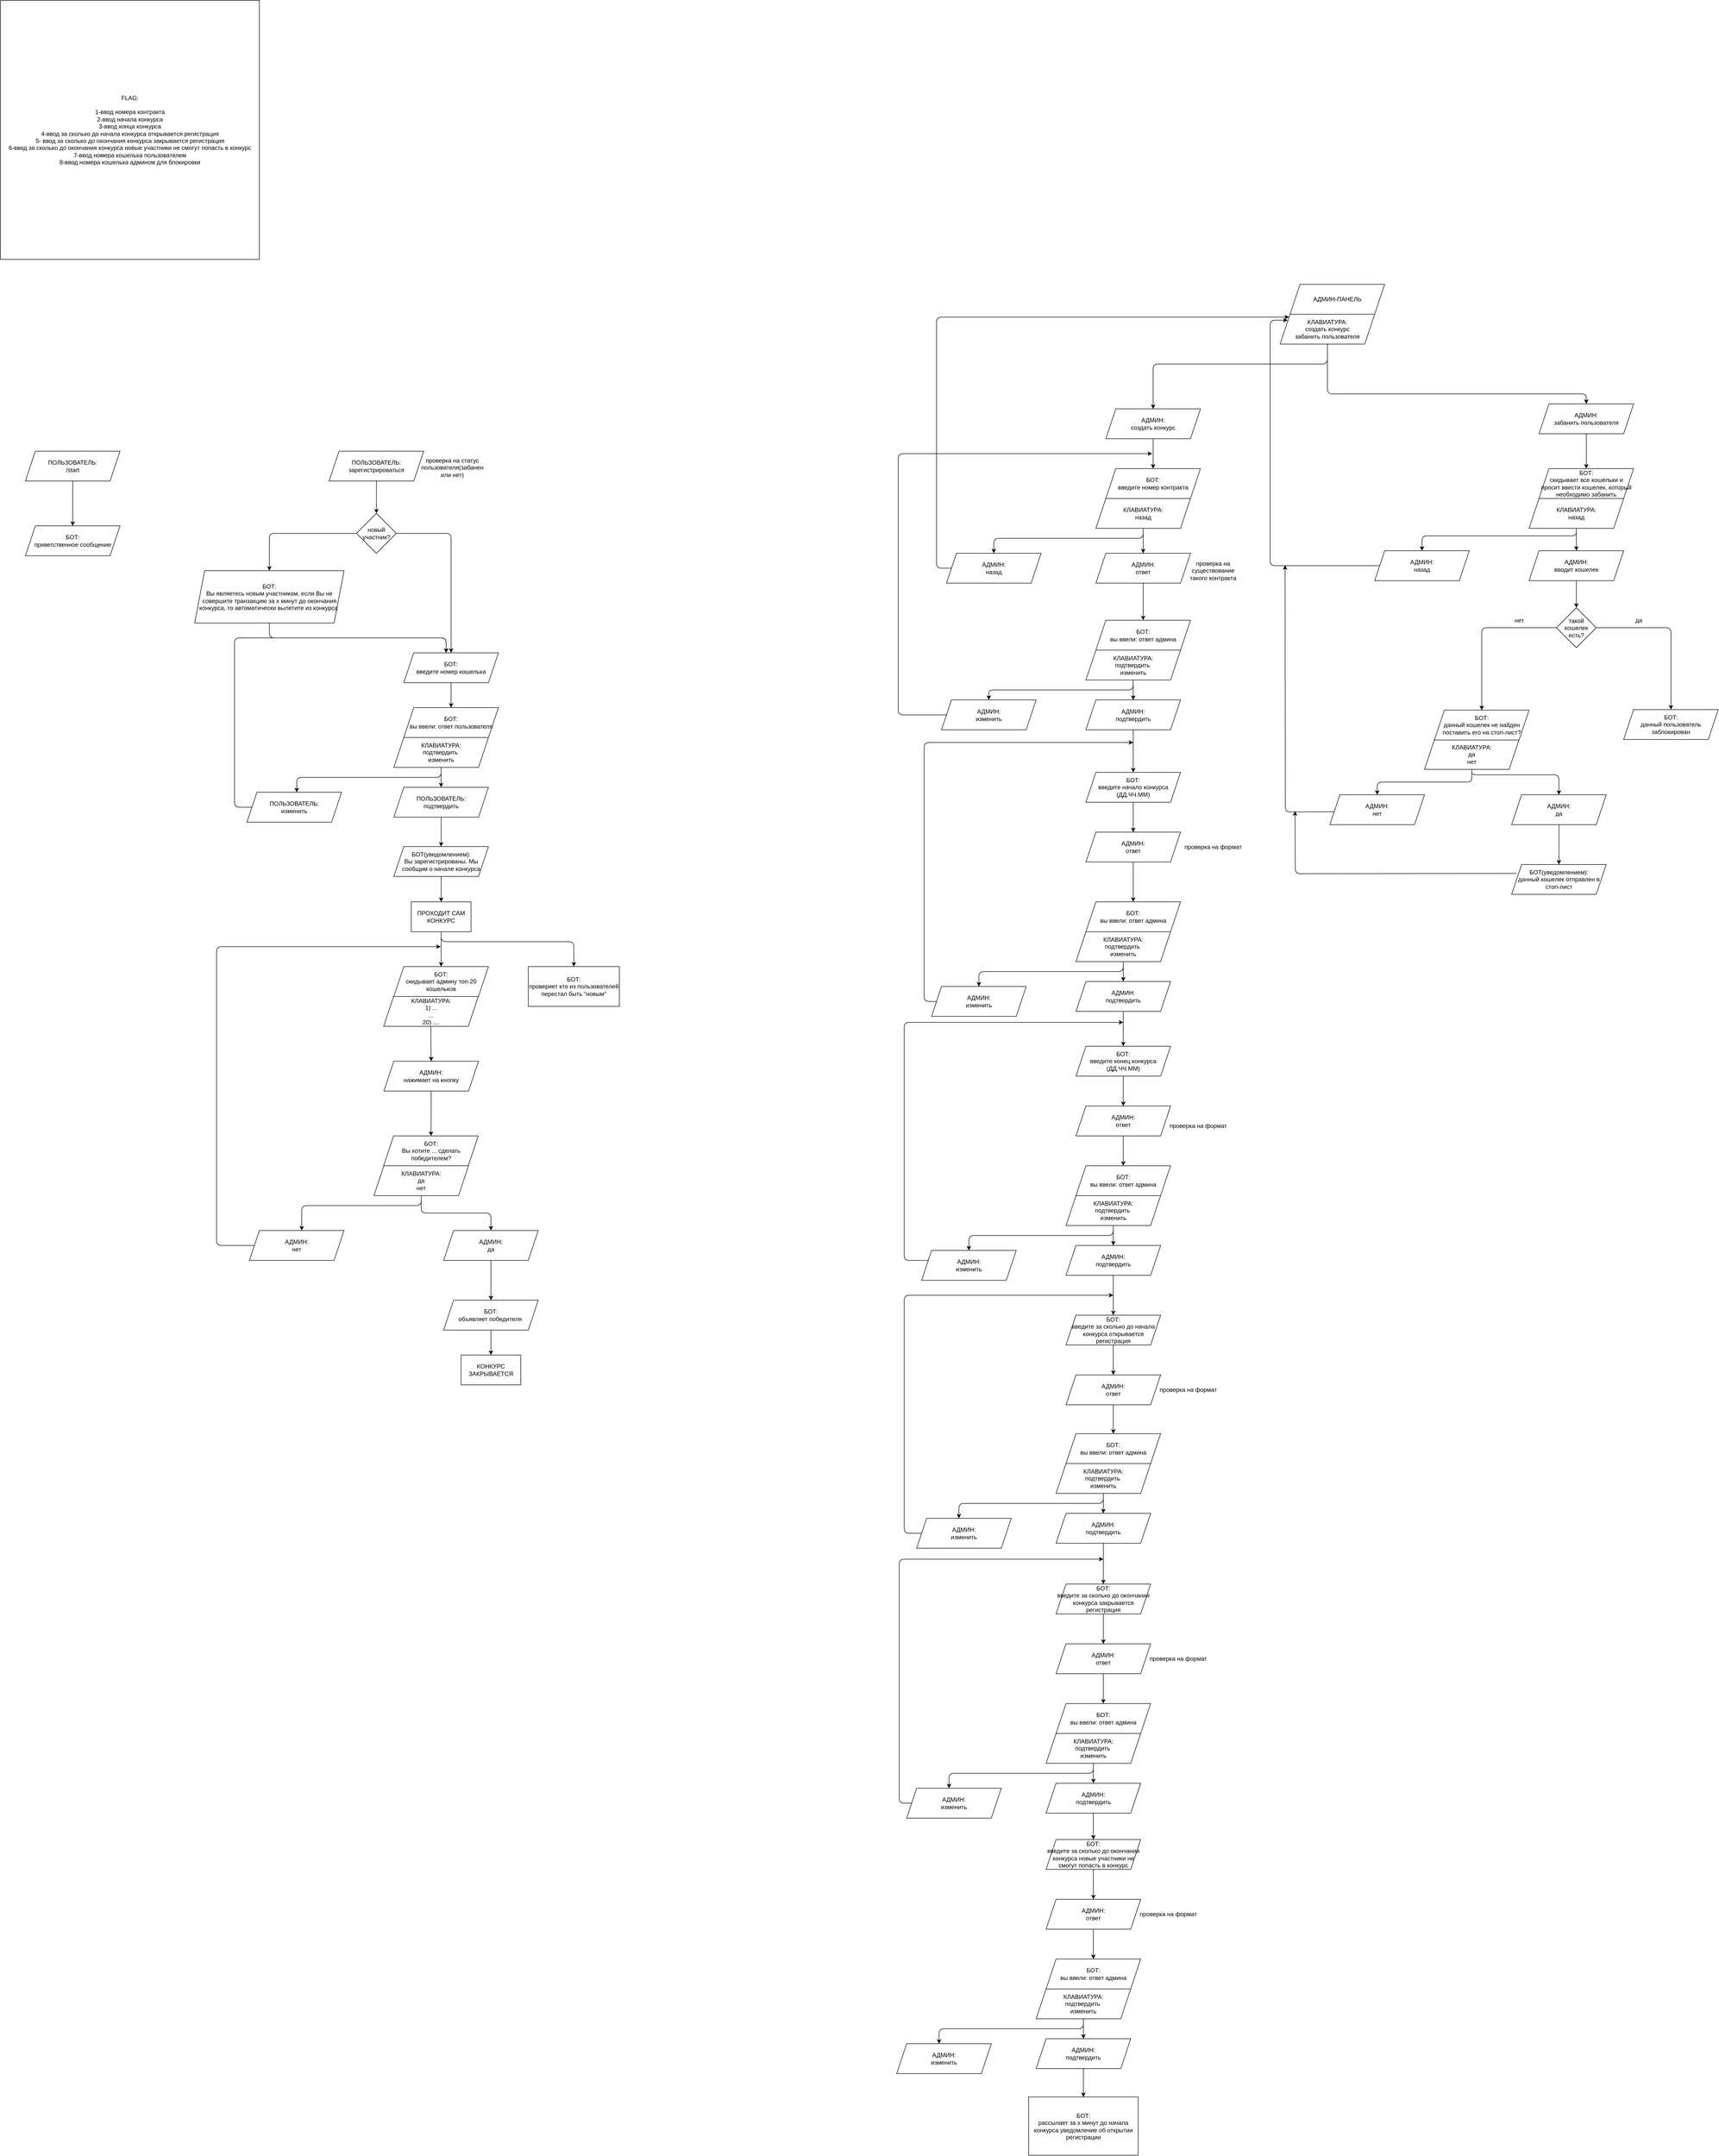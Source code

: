 <mxfile version="13.9.9" type="device"><diagram id="IfDfm67fMridvVT3ONZ2" name="Страница 1"><mxGraphModel dx="4380" dy="3166" grid="1" gridSize="10" guides="1" tooltips="1" connect="1" arrows="1" fold="1" page="1" pageScale="1" pageWidth="827" pageHeight="1169" math="0" shadow="0"><root><mxCell id="0"/><mxCell id="1" parent="0"/><mxCell id="-AXXlaf1l2tKuPOhh-ct-133" value="" style="edgeStyle=orthogonalEdgeStyle;orthogonalLoop=1;jettySize=auto;html=1;" edge="1" parent="1" source="-AXXlaf1l2tKuPOhh-ct-2" target="-AXXlaf1l2tKuPOhh-ct-10"><mxGeometry relative="1" as="geometry"/></mxCell><mxCell id="-AXXlaf1l2tKuPOhh-ct-2" value="ПОЛЬЗОВАТЕЛЬ:&lt;br&gt;/start" style="shape=parallelogram;perimeter=parallelogramPerimeter;whiteSpace=wrap;html=1;fixedSize=1;" vertex="1" parent="1"><mxGeometry x="-710" y="135" width="190" height="60" as="geometry"/></mxCell><mxCell id="-AXXlaf1l2tKuPOhh-ct-55" style="edgeStyle=orthogonalEdgeStyle;orthogonalLoop=1;jettySize=auto;html=1;" edge="1" parent="1"><mxGeometry relative="1" as="geometry"><mxPoint x="1553" y="140" as="targetPoint"/><mxPoint x="1142.976" y="664.571" as="sourcePoint"/><Array as="points"><mxPoint x="1043" y="665"/><mxPoint x="1043" y="140"/><mxPoint x="1543" y="140"/></Array></mxGeometry></mxCell><mxCell id="-AXXlaf1l2tKuPOhh-ct-4" value="АДМИН:&lt;br&gt;изменить" style="shape=parallelogram;perimeter=parallelogramPerimeter;whiteSpace=wrap;html=1;fixedSize=1;" vertex="1" parent="1"><mxGeometry x="1130" y="634.5" width="190" height="60" as="geometry"/></mxCell><mxCell id="-AXXlaf1l2tKuPOhh-ct-64" value="" style="edgeStyle=orthogonalEdgeStyle;orthogonalLoop=1;jettySize=auto;html=1;" edge="1" parent="1" source="-AXXlaf1l2tKuPOhh-ct-8" target="-AXXlaf1l2tKuPOhh-ct-11"><mxGeometry relative="1" as="geometry"/></mxCell><mxCell id="-AXXlaf1l2tKuPOhh-ct-8" value="БОТ:&lt;br&gt;введите начало конкурса&lt;br&gt;(ДД.ЧЧ.ММ)" style="shape=parallelogram;perimeter=parallelogramPerimeter;whiteSpace=wrap;html=1;fixedSize=1;" vertex="1" parent="1"><mxGeometry x="1420" y="780" width="190" height="60" as="geometry"/></mxCell><mxCell id="-AXXlaf1l2tKuPOhh-ct-21" value="" style="edgeStyle=orthogonalEdgeStyle;orthogonalLoop=1;jettySize=auto;html=1;" edge="1" parent="1" source="-AXXlaf1l2tKuPOhh-ct-9" target="-AXXlaf1l2tKuPOhh-ct-14"><mxGeometry relative="1" as="geometry"/></mxCell><mxCell id="-AXXlaf1l2tKuPOhh-ct-9" value="АДМИН:&lt;br&gt;создать конкурс" style="shape=parallelogram;perimeter=parallelogramPerimeter;whiteSpace=wrap;html=1;fixedSize=1;" vertex="1" parent="1"><mxGeometry x="1460" y="50" width="190" height="60" as="geometry"/></mxCell><mxCell id="-AXXlaf1l2tKuPOhh-ct-10" value="БОТ:&lt;br&gt;приветственное сообщение" style="shape=parallelogram;perimeter=parallelogramPerimeter;whiteSpace=wrap;html=1;fixedSize=1;" vertex="1" parent="1"><mxGeometry x="-710" y="285" width="190" height="60" as="geometry"/></mxCell><mxCell id="-AXXlaf1l2tKuPOhh-ct-65" value="" style="edgeStyle=orthogonalEdgeStyle;orthogonalLoop=1;jettySize=auto;html=1;" edge="1" parent="1" source="-AXXlaf1l2tKuPOhh-ct-11" target="-AXXlaf1l2tKuPOhh-ct-62"><mxGeometry relative="1" as="geometry"/></mxCell><mxCell id="-AXXlaf1l2tKuPOhh-ct-11" value="АДМИН:&lt;br&gt;ответ" style="shape=parallelogram;perimeter=parallelogramPerimeter;whiteSpace=wrap;html=1;fixedSize=1;" vertex="1" parent="1"><mxGeometry x="1420" y="900" width="190" height="60" as="geometry"/></mxCell><mxCell id="-AXXlaf1l2tKuPOhh-ct-75" value="" style="edgeStyle=orthogonalEdgeStyle;orthogonalLoop=1;jettySize=auto;html=1;" edge="1" parent="1" source="-AXXlaf1l2tKuPOhh-ct-12" target="-AXXlaf1l2tKuPOhh-ct-73"><mxGeometry relative="1" as="geometry"/></mxCell><mxCell id="-AXXlaf1l2tKuPOhh-ct-12" value="АДМИН:&lt;br&gt;ответ&lt;span style=&quot;color: rgba(0 , 0 , 0 , 0) ; font-family: monospace ; font-size: 0px&quot;&gt;%3CmxGraphModel%3E%3Croot%3E%3CmxCell%20id%3D%220%22%2F%3E%3CmxCell%20id%3D%221%22%20parent%3D%220%22%2F%3E%3CmxCell%20id%3D%222%22%20value%3D%22%22%20style%3D%22shape%3Dparallelogram%3Bperimeter%3DparallelogramPerimeter%3BwhiteSpace%3Dwrap%3Bhtml%3D1%3BfixedSize%3D1%3B%22%20vertex%3D%221%22%20parent%3D%221%22%3E%3CmxGeometry%20x%3D%22840%22%20y%3D%22280%22%20width%3D%22190%22%20height%3D%2260%22%20as%3D%22geometry%22%2F%3E%3C%2FmxCell%3E%3C%2Froot%3E%3C%2FmxGraphModel%3E&lt;/span&gt;&lt;span style=&quot;color: rgba(0 , 0 , 0 , 0) ; font-family: monospace ; font-size: 0px&quot;&gt;%3CmxGraphModel%3E%3Croot%3E%3CmxCell%20id%3D%220%22%2F%3E%3CmxCell%20id%3D%221%22%20parent%3D%220%22%2F%3E%3CmxCell%20id%3D%222%22%20value%3D%22%22%20style%3D%22shape%3Dparallelogram%3Bperimeter%3DparallelogramPerimeter%3BwhiteSpace%3Dwrap%3Bhtml%3D1%3BfixedSize%3D1%3B%22%20vertex%3D%221%22%20parent%3D%221%22%3E%3CmxGeometry%20x%3D%22840%22%20y%3D%22280%22%20width%3D%22190%22%20height%3D%2260%22%20as%3D%22geometry%22%2F%3E%3C%2FmxCell%3E%3C%2Froot%3E%3C%2FmxGraphModel%3E&lt;/span&gt;" style="shape=parallelogram;perimeter=parallelogramPerimeter;whiteSpace=wrap;html=1;fixedSize=1;" vertex="1" parent="1"><mxGeometry x="1400" y="1450" width="190" height="60" as="geometry"/></mxCell><mxCell id="-AXXlaf1l2tKuPOhh-ct-98" value="" style="edgeStyle=orthogonalEdgeStyle;orthogonalLoop=1;jettySize=auto;html=1;" edge="1" parent="1" source="-AXXlaf1l2tKuPOhh-ct-13" target="-AXXlaf1l2tKuPOhh-ct-41"><mxGeometry relative="1" as="geometry"/></mxCell><mxCell id="-AXXlaf1l2tKuPOhh-ct-13" value="АДМИН:&lt;br&gt;ответ" style="shape=parallelogram;perimeter=parallelogramPerimeter;whiteSpace=wrap;html=1;fixedSize=1;" vertex="1" parent="1"><mxGeometry x="1440" y="340" width="190" height="60" as="geometry"/></mxCell><mxCell id="-AXXlaf1l2tKuPOhh-ct-14" value="БОТ:&lt;br&gt;введите номер контракта" style="shape=parallelogram;perimeter=parallelogramPerimeter;whiteSpace=wrap;html=1;fixedSize=1;" vertex="1" parent="1"><mxGeometry x="1460" y="170" width="190" height="60" as="geometry"/></mxCell><mxCell id="-AXXlaf1l2tKuPOhh-ct-68" value="" style="edgeStyle=orthogonalEdgeStyle;orthogonalLoop=1;jettySize=auto;html=1;" edge="1" parent="1" source="-AXXlaf1l2tKuPOhh-ct-15" target="-AXXlaf1l2tKuPOhh-ct-12"><mxGeometry relative="1" as="geometry"/></mxCell><mxCell id="-AXXlaf1l2tKuPOhh-ct-15" value="БОТ:&lt;br&gt;введите конец конкурса&lt;br&gt;(ДД.ЧЧ.ММ)" style="shape=parallelogram;perimeter=parallelogramPerimeter;whiteSpace=wrap;html=1;fixedSize=1;" vertex="1" parent="1"><mxGeometry x="1400" y="1330" width="190" height="60" as="geometry"/></mxCell><mxCell id="-AXXlaf1l2tKuPOhh-ct-89" value="" style="edgeStyle=orthogonalEdgeStyle;orthogonalLoop=1;jettySize=auto;html=1;" edge="1" parent="1" source="-AXXlaf1l2tKuPOhh-ct-17" target="-AXXlaf1l2tKuPOhh-ct-20"><mxGeometry relative="1" as="geometry"/></mxCell><mxCell id="-AXXlaf1l2tKuPOhh-ct-17" value="БОТ:&lt;br&gt;введите за сколько до окончания конкурса закрывается регистрация" style="shape=parallelogram;perimeter=parallelogramPerimeter;whiteSpace=wrap;html=1;fixedSize=1;" vertex="1" parent="1"><mxGeometry x="1360" y="2410" width="190" height="60" as="geometry"/></mxCell><mxCell id="-AXXlaf1l2tKuPOhh-ct-86" value="" style="edgeStyle=orthogonalEdgeStyle;orthogonalLoop=1;jettySize=auto;html=1;" edge="1" parent="1" source="-AXXlaf1l2tKuPOhh-ct-18" target="-AXXlaf1l2tKuPOhh-ct-83"><mxGeometry relative="1" as="geometry"/></mxCell><mxCell id="-AXXlaf1l2tKuPOhh-ct-18" value="АДМИН:&lt;br&gt;ответ" style="shape=parallelogram;perimeter=parallelogramPerimeter;whiteSpace=wrap;html=1;fixedSize=1;" vertex="1" parent="1"><mxGeometry x="1380" y="1990" width="190" height="60" as="geometry"/></mxCell><mxCell id="-AXXlaf1l2tKuPOhh-ct-78" value="" style="edgeStyle=orthogonalEdgeStyle;orthogonalLoop=1;jettySize=auto;html=1;" edge="1" parent="1" source="-AXXlaf1l2tKuPOhh-ct-19" target="-AXXlaf1l2tKuPOhh-ct-18"><mxGeometry relative="1" as="geometry"/></mxCell><mxCell id="-AXXlaf1l2tKuPOhh-ct-19" value="БОТ:&lt;br&gt;введите за сколько до начала конкурса открывается регистрация" style="shape=parallelogram;perimeter=parallelogramPerimeter;whiteSpace=wrap;html=1;fixedSize=1;" vertex="1" parent="1"><mxGeometry x="1380" y="1870" width="190" height="60" as="geometry"/></mxCell><mxCell id="-AXXlaf1l2tKuPOhh-ct-96" value="" style="edgeStyle=orthogonalEdgeStyle;orthogonalLoop=1;jettySize=auto;html=1;" edge="1" parent="1" source="-AXXlaf1l2tKuPOhh-ct-20" target="-AXXlaf1l2tKuPOhh-ct-94"><mxGeometry relative="1" as="geometry"/></mxCell><mxCell id="-AXXlaf1l2tKuPOhh-ct-20" value="АДМИН:&lt;br&gt;ответ" style="shape=parallelogram;perimeter=parallelogramPerimeter;whiteSpace=wrap;html=1;fixedSize=1;" vertex="1" parent="1"><mxGeometry x="1360" y="2530" width="190" height="60" as="geometry"/></mxCell><mxCell id="-AXXlaf1l2tKuPOhh-ct-43" value="" style="edgeStyle=orthogonalEdgeStyle;orthogonalLoop=1;jettySize=auto;html=1;" edge="1" parent="1" source="-AXXlaf1l2tKuPOhh-ct-40" target="-AXXlaf1l2tKuPOhh-ct-42"><mxGeometry relative="1" as="geometry"/></mxCell><mxCell id="-AXXlaf1l2tKuPOhh-ct-44" style="edgeStyle=orthogonalEdgeStyle;orthogonalLoop=1;jettySize=auto;html=1;entryX=0.5;entryY=0;entryDx=0;entryDy=0;" edge="1" parent="1" source="-AXXlaf1l2tKuPOhh-ct-40" target="-AXXlaf1l2tKuPOhh-ct-4"><mxGeometry relative="1" as="geometry"><Array as="points"><mxPoint x="1515" y="614.5"/><mxPoint x="1225" y="614.5"/></Array></mxGeometry></mxCell><mxCell id="-AXXlaf1l2tKuPOhh-ct-40" value="КЛАВИАТУРА:&lt;br&gt;подтвердить&amp;nbsp;&lt;br&gt;изменить" style="shape=parallelogram;perimeter=parallelogramPerimeter;whiteSpace=wrap;html=1;fixedSize=1;" vertex="1" parent="1"><mxGeometry x="1420" y="534.5" width="190" height="60" as="geometry"/></mxCell><mxCell id="-AXXlaf1l2tKuPOhh-ct-41" value="БОТ:&lt;br&gt;вы ввели: ответ админа" style="shape=parallelogram;perimeter=parallelogramPerimeter;whiteSpace=wrap;html=1;fixedSize=1;" vertex="1" parent="1"><mxGeometry x="1440" y="474.5" width="190" height="60" as="geometry"/></mxCell><mxCell id="-AXXlaf1l2tKuPOhh-ct-56" value="" style="edgeStyle=orthogonalEdgeStyle;orthogonalLoop=1;jettySize=auto;html=1;" edge="1" parent="1" source="-AXXlaf1l2tKuPOhh-ct-42" target="-AXXlaf1l2tKuPOhh-ct-8"><mxGeometry relative="1" as="geometry"/></mxCell><mxCell id="-AXXlaf1l2tKuPOhh-ct-42" value="АДМИН:&lt;br&gt;подтвердить" style="shape=parallelogram;perimeter=parallelogramPerimeter;whiteSpace=wrap;html=1;fixedSize=1;" vertex="1" parent="1"><mxGeometry x="1420" y="634.5" width="190" height="60" as="geometry"/></mxCell><mxCell id="-AXXlaf1l2tKuPOhh-ct-201" value="" style="edgeStyle=orthogonalEdgeStyle;curved=0;rounded=1;sketch=0;orthogonalLoop=1;jettySize=auto;html=1;" edge="1" parent="1" source="-AXXlaf1l2tKuPOhh-ct-47" target="-AXXlaf1l2tKuPOhh-ct-198"><mxGeometry relative="1" as="geometry"/></mxCell><mxCell id="-AXXlaf1l2tKuPOhh-ct-47" value="АДМИН:&lt;br&gt;вводит кошелек" style="shape=parallelogram;perimeter=parallelogramPerimeter;whiteSpace=wrap;html=1;fixedSize=1;" vertex="1" parent="1"><mxGeometry x="2310" y="335" width="190" height="60" as="geometry"/></mxCell><mxCell id="-AXXlaf1l2tKuPOhh-ct-164" value="" style="edgeStyle=orthogonalEdgeStyle;curved=0;rounded=1;sketch=0;orthogonalLoop=1;jettySize=auto;html=1;" edge="1" parent="1" source="-AXXlaf1l2tKuPOhh-ct-48" target="-AXXlaf1l2tKuPOhh-ct-160"><mxGeometry relative="1" as="geometry"/></mxCell><mxCell id="-AXXlaf1l2tKuPOhh-ct-48" value="БОТ:&lt;br&gt;введите номер кошелька" style="shape=parallelogram;perimeter=parallelogramPerimeter;whiteSpace=wrap;html=1;fixedSize=1;" vertex="1" parent="1"><mxGeometry x="50" y="540" width="190" height="60" as="geometry"/></mxCell><mxCell id="-AXXlaf1l2tKuPOhh-ct-156" value="" style="edgeStyle=orthogonalEdgeStyle;jumpStyle=none;orthogonalLoop=1;jettySize=auto;html=1;" edge="1" parent="1" source="-AXXlaf1l2tKuPOhh-ct-49" target="-AXXlaf1l2tKuPOhh-ct-148"><mxGeometry relative="1" as="geometry"/></mxCell><mxCell id="-AXXlaf1l2tKuPOhh-ct-49" value="ПОЛЬЗОВАТЕЛЬ:&lt;br&gt;зарегистрироваться" style="shape=parallelogram;perimeter=parallelogramPerimeter;whiteSpace=wrap;html=1;fixedSize=1;" vertex="1" parent="1"><mxGeometry x="-100" y="135" width="190" height="60" as="geometry"/></mxCell><mxCell id="-AXXlaf1l2tKuPOhh-ct-54" style="edgeStyle=orthogonalEdgeStyle;orthogonalLoop=1;jettySize=auto;html=1;entryX=0;entryY=0;entryDx=0;entryDy=0;" edge="1" parent="1" source="-AXXlaf1l2tKuPOhh-ct-50" target="-AXXlaf1l2tKuPOhh-ct-202"><mxGeometry relative="1" as="geometry"><mxPoint x="1520" y="30" as="targetPoint"/><Array as="points"><mxPoint x="1120" y="370"/><mxPoint x="1120" y="-134"/></Array></mxGeometry></mxCell><mxCell id="-AXXlaf1l2tKuPOhh-ct-50" value="АДМИН:&lt;br&gt;назад" style="shape=parallelogram;perimeter=parallelogramPerimeter;whiteSpace=wrap;html=1;fixedSize=1;" vertex="1" parent="1"><mxGeometry x="1140" y="340" width="190" height="60" as="geometry"/></mxCell><mxCell id="-AXXlaf1l2tKuPOhh-ct-52" value="" style="edgeStyle=orthogonalEdgeStyle;orthogonalLoop=1;jettySize=auto;html=1;" edge="1" parent="1" source="-AXXlaf1l2tKuPOhh-ct-51" target="-AXXlaf1l2tKuPOhh-ct-13"><mxGeometry relative="1" as="geometry"/></mxCell><mxCell id="-AXXlaf1l2tKuPOhh-ct-53" style="edgeStyle=orthogonalEdgeStyle;orthogonalLoop=1;jettySize=auto;html=1;" edge="1" parent="1" source="-AXXlaf1l2tKuPOhh-ct-51" target="-AXXlaf1l2tKuPOhh-ct-50"><mxGeometry relative="1" as="geometry"><Array as="points"><mxPoint x="1535" y="310"/><mxPoint x="1235" y="310"/></Array></mxGeometry></mxCell><mxCell id="-AXXlaf1l2tKuPOhh-ct-51" value="КЛАВИАТУРА:&lt;br&gt;назад" style="shape=parallelogram;perimeter=parallelogramPerimeter;whiteSpace=wrap;html=1;fixedSize=1;" vertex="1" parent="1"><mxGeometry x="1440" y="230" width="190" height="60" as="geometry"/></mxCell><mxCell id="-AXXlaf1l2tKuPOhh-ct-66" style="edgeStyle=orthogonalEdgeStyle;orthogonalLoop=1;jettySize=auto;html=1;" edge="1" parent="1"><mxGeometry relative="1" as="geometry"><mxPoint x="1515" y="720" as="targetPoint"/><mxPoint x="1125" y="1240" as="sourcePoint"/><Array as="points"><mxPoint x="1095" y="1240"/><mxPoint x="1095" y="720"/></Array></mxGeometry></mxCell><mxCell id="-AXXlaf1l2tKuPOhh-ct-58" value="АДМИН:&lt;br&gt;изменить" style="shape=parallelogram;perimeter=parallelogramPerimeter;whiteSpace=wrap;html=1;fixedSize=1;" vertex="1" parent="1"><mxGeometry x="1110" y="1210" width="190" height="60" as="geometry"/></mxCell><mxCell id="-AXXlaf1l2tKuPOhh-ct-59" value="" style="edgeStyle=orthogonalEdgeStyle;orthogonalLoop=1;jettySize=auto;html=1;" edge="1" parent="1" source="-AXXlaf1l2tKuPOhh-ct-61" target="-AXXlaf1l2tKuPOhh-ct-63"><mxGeometry relative="1" as="geometry"/></mxCell><mxCell id="-AXXlaf1l2tKuPOhh-ct-60" style="edgeStyle=orthogonalEdgeStyle;orthogonalLoop=1;jettySize=auto;html=1;entryX=0.5;entryY=0;entryDx=0;entryDy=0;" edge="1" parent="1" source="-AXXlaf1l2tKuPOhh-ct-61" target="-AXXlaf1l2tKuPOhh-ct-58"><mxGeometry relative="1" as="geometry"><Array as="points"><mxPoint x="1495" y="1180"/><mxPoint x="1205" y="1180"/></Array></mxGeometry></mxCell><mxCell id="-AXXlaf1l2tKuPOhh-ct-61" value="КЛАВИАТУРА:&lt;br&gt;подтвердить&amp;nbsp;&lt;br&gt;изменить" style="shape=parallelogram;perimeter=parallelogramPerimeter;whiteSpace=wrap;html=1;fixedSize=1;" vertex="1" parent="1"><mxGeometry x="1400" y="1100" width="190" height="60" as="geometry"/></mxCell><mxCell id="-AXXlaf1l2tKuPOhh-ct-62" value="БОТ:&lt;br&gt;вы ввели: ответ админа" style="shape=parallelogram;perimeter=parallelogramPerimeter;whiteSpace=wrap;html=1;fixedSize=1;" vertex="1" parent="1"><mxGeometry x="1420" y="1040" width="190" height="60" as="geometry"/></mxCell><mxCell id="-AXXlaf1l2tKuPOhh-ct-67" value="" style="edgeStyle=orthogonalEdgeStyle;orthogonalLoop=1;jettySize=auto;html=1;" edge="1" parent="1" source="-AXXlaf1l2tKuPOhh-ct-63" target="-AXXlaf1l2tKuPOhh-ct-15"><mxGeometry relative="1" as="geometry"/></mxCell><mxCell id="-AXXlaf1l2tKuPOhh-ct-63" value="АДМИН:&lt;br&gt;подтвердить" style="shape=parallelogram;perimeter=parallelogramPerimeter;whiteSpace=wrap;html=1;fixedSize=1;" vertex="1" parent="1"><mxGeometry x="1400" y="1200" width="190" height="60" as="geometry"/></mxCell><mxCell id="-AXXlaf1l2tKuPOhh-ct-76" style="edgeStyle=orthogonalEdgeStyle;orthogonalLoop=1;jettySize=auto;html=1;exitX=0;exitY=0.25;exitDx=0;exitDy=0;" edge="1" parent="1"><mxGeometry relative="1" as="geometry"><mxPoint x="1495" y="1282" as="targetPoint"/><mxPoint x="1109.25" y="1757.25" as="sourcePoint"/><Array as="points"><mxPoint x="1109" y="1760"/><mxPoint x="1055" y="1760"/><mxPoint x="1055" y="1282"/></Array></mxGeometry></mxCell><mxCell id="-AXXlaf1l2tKuPOhh-ct-69" value="АДМИН:&lt;br&gt;изменить" style="shape=parallelogram;perimeter=parallelogramPerimeter;whiteSpace=wrap;html=1;fixedSize=1;" vertex="1" parent="1"><mxGeometry x="1090" y="1740" width="190" height="60" as="geometry"/></mxCell><mxCell id="-AXXlaf1l2tKuPOhh-ct-70" value="" style="edgeStyle=orthogonalEdgeStyle;orthogonalLoop=1;jettySize=auto;html=1;" edge="1" parent="1" source="-AXXlaf1l2tKuPOhh-ct-72" target="-AXXlaf1l2tKuPOhh-ct-74"><mxGeometry relative="1" as="geometry"/></mxCell><mxCell id="-AXXlaf1l2tKuPOhh-ct-71" style="edgeStyle=orthogonalEdgeStyle;orthogonalLoop=1;jettySize=auto;html=1;entryX=0.5;entryY=0;entryDx=0;entryDy=0;" edge="1" parent="1" source="-AXXlaf1l2tKuPOhh-ct-72" target="-AXXlaf1l2tKuPOhh-ct-69"><mxGeometry relative="1" as="geometry"><Array as="points"><mxPoint x="1475" y="1710"/><mxPoint x="1185" y="1710"/></Array></mxGeometry></mxCell><mxCell id="-AXXlaf1l2tKuPOhh-ct-72" value="КЛАВИАТУРА:&lt;br&gt;подтвердить&amp;nbsp;&lt;br&gt;изменить" style="shape=parallelogram;perimeter=parallelogramPerimeter;whiteSpace=wrap;html=1;fixedSize=1;" vertex="1" parent="1"><mxGeometry x="1380" y="1630" width="190" height="60" as="geometry"/></mxCell><mxCell id="-AXXlaf1l2tKuPOhh-ct-73" value="БОТ:&lt;br&gt;вы ввели: ответ админа" style="shape=parallelogram;perimeter=parallelogramPerimeter;whiteSpace=wrap;html=1;fixedSize=1;" vertex="1" parent="1"><mxGeometry x="1400" y="1570" width="190" height="60" as="geometry"/></mxCell><mxCell id="-AXXlaf1l2tKuPOhh-ct-77" value="" style="edgeStyle=orthogonalEdgeStyle;orthogonalLoop=1;jettySize=auto;html=1;" edge="1" parent="1" source="-AXXlaf1l2tKuPOhh-ct-74" target="-AXXlaf1l2tKuPOhh-ct-19"><mxGeometry relative="1" as="geometry"/></mxCell><mxCell id="-AXXlaf1l2tKuPOhh-ct-74" value="АДМИН:&lt;br&gt;подтвердить" style="shape=parallelogram;perimeter=parallelogramPerimeter;whiteSpace=wrap;html=1;fixedSize=1;" vertex="1" parent="1"><mxGeometry x="1380" y="1730" width="190" height="60" as="geometry"/></mxCell><mxCell id="-AXXlaf1l2tKuPOhh-ct-87" style="edgeStyle=orthogonalEdgeStyle;orthogonalLoop=1;jettySize=auto;html=1;" edge="1" parent="1"><mxGeometry relative="1" as="geometry"><mxPoint x="1475" y="1830" as="targetPoint"/><mxPoint x="1095" y="2308" as="sourcePoint"/><Array as="points"><mxPoint x="1055" y="2308"/><mxPoint x="1055" y="1830"/></Array></mxGeometry></mxCell><mxCell id="-AXXlaf1l2tKuPOhh-ct-79" value="АДМИН:&lt;br&gt;изменить" style="shape=parallelogram;perimeter=parallelogramPerimeter;whiteSpace=wrap;html=1;fixedSize=1;" vertex="1" parent="1"><mxGeometry x="1080" y="2278" width="190" height="60" as="geometry"/></mxCell><mxCell id="-AXXlaf1l2tKuPOhh-ct-80" value="" style="edgeStyle=orthogonalEdgeStyle;orthogonalLoop=1;jettySize=auto;html=1;" edge="1" parent="1" source="-AXXlaf1l2tKuPOhh-ct-82" target="-AXXlaf1l2tKuPOhh-ct-84"><mxGeometry relative="1" as="geometry"/></mxCell><mxCell id="-AXXlaf1l2tKuPOhh-ct-81" style="edgeStyle=orthogonalEdgeStyle;orthogonalLoop=1;jettySize=auto;html=1;entryX=0.5;entryY=0;entryDx=0;entryDy=0;" edge="1" parent="1" source="-AXXlaf1l2tKuPOhh-ct-82"><mxGeometry relative="1" as="geometry"><Array as="points"><mxPoint x="1455" y="2248"/><mxPoint x="1165" y="2248"/></Array><mxPoint x="1165" y="2278" as="targetPoint"/></mxGeometry></mxCell><mxCell id="-AXXlaf1l2tKuPOhh-ct-82" value="КЛАВИАТУРА:&lt;br&gt;подтвердить&amp;nbsp;&lt;br&gt;изменить" style="shape=parallelogram;perimeter=parallelogramPerimeter;whiteSpace=wrap;html=1;fixedSize=1;" vertex="1" parent="1"><mxGeometry x="1360" y="2168" width="190" height="60" as="geometry"/></mxCell><mxCell id="-AXXlaf1l2tKuPOhh-ct-83" value="БОТ:&lt;br&gt;вы ввели: ответ админа" style="shape=parallelogram;perimeter=parallelogramPerimeter;whiteSpace=wrap;html=1;fixedSize=1;" vertex="1" parent="1"><mxGeometry x="1380" y="2108" width="190" height="60" as="geometry"/></mxCell><mxCell id="-AXXlaf1l2tKuPOhh-ct-88" value="" style="edgeStyle=orthogonalEdgeStyle;orthogonalLoop=1;jettySize=auto;html=1;" edge="1" parent="1" source="-AXXlaf1l2tKuPOhh-ct-84" target="-AXXlaf1l2tKuPOhh-ct-17"><mxGeometry relative="1" as="geometry"/></mxCell><mxCell id="-AXXlaf1l2tKuPOhh-ct-84" value="АДМИН:&lt;br&gt;подтвердить" style="shape=parallelogram;perimeter=parallelogramPerimeter;whiteSpace=wrap;html=1;fixedSize=1;" vertex="1" parent="1"><mxGeometry x="1360" y="2268" width="190" height="60" as="geometry"/></mxCell><mxCell id="-AXXlaf1l2tKuPOhh-ct-97" style="edgeStyle=orthogonalEdgeStyle;orthogonalLoop=1;jettySize=auto;html=1;" edge="1" parent="1"><mxGeometry relative="1" as="geometry"><mxPoint x="1455" y="2360" as="targetPoint"/><mxPoint x="1075" y="2850" as="sourcePoint"/><Array as="points"><mxPoint x="1045" y="2850"/><mxPoint x="1045" y="2360"/></Array></mxGeometry></mxCell><mxCell id="-AXXlaf1l2tKuPOhh-ct-90" value="АДМИН:&lt;br&gt;изменить" style="shape=parallelogram;perimeter=parallelogramPerimeter;whiteSpace=wrap;html=1;fixedSize=1;" vertex="1" parent="1"><mxGeometry x="1060" y="2820" width="190" height="60" as="geometry"/></mxCell><mxCell id="-AXXlaf1l2tKuPOhh-ct-91" value="" style="edgeStyle=orthogonalEdgeStyle;orthogonalLoop=1;jettySize=auto;html=1;" edge="1" parent="1" source="-AXXlaf1l2tKuPOhh-ct-93" target="-AXXlaf1l2tKuPOhh-ct-95"><mxGeometry relative="1" as="geometry"/></mxCell><mxCell id="-AXXlaf1l2tKuPOhh-ct-92" style="edgeStyle=orthogonalEdgeStyle;orthogonalLoop=1;jettySize=auto;html=1;entryX=0.5;entryY=0;entryDx=0;entryDy=0;" edge="1" parent="1" source="-AXXlaf1l2tKuPOhh-ct-93"><mxGeometry relative="1" as="geometry"><Array as="points"><mxPoint x="1435" y="2790"/><mxPoint x="1145" y="2790"/></Array><mxPoint x="1145" y="2820" as="targetPoint"/></mxGeometry></mxCell><mxCell id="-AXXlaf1l2tKuPOhh-ct-93" value="КЛАВИАТУРА:&lt;br&gt;подтвердить&amp;nbsp;&lt;br&gt;изменить" style="shape=parallelogram;perimeter=parallelogramPerimeter;whiteSpace=wrap;html=1;fixedSize=1;" vertex="1" parent="1"><mxGeometry x="1340" y="2710" width="190" height="60" as="geometry"/></mxCell><mxCell id="-AXXlaf1l2tKuPOhh-ct-94" value="БОТ:&lt;br&gt;вы ввели: ответ админа" style="shape=parallelogram;perimeter=parallelogramPerimeter;whiteSpace=wrap;html=1;fixedSize=1;" vertex="1" parent="1"><mxGeometry x="1360" y="2650" width="190" height="60" as="geometry"/></mxCell><mxCell id="-AXXlaf1l2tKuPOhh-ct-146" value="" style="edgeStyle=orthogonalEdgeStyle;orthogonalLoop=1;jettySize=auto;html=1;" edge="1" parent="1" source="-AXXlaf1l2tKuPOhh-ct-95" target="-AXXlaf1l2tKuPOhh-ct-136"><mxGeometry relative="1" as="geometry"/></mxCell><mxCell id="-AXXlaf1l2tKuPOhh-ct-95" value="АДМИН:&lt;br&gt;подтвердить" style="shape=parallelogram;perimeter=parallelogramPerimeter;whiteSpace=wrap;html=1;fixedSize=1;" vertex="1" parent="1"><mxGeometry x="1340" y="2810" width="190" height="60" as="geometry"/></mxCell><mxCell id="-AXXlaf1l2tKuPOhh-ct-99" value="БОТ:&lt;br&gt;рассылает за x минут до начала конкурса уведомление об открытии регистрации" style="whiteSpace=wrap;html=1;" vertex="1" parent="1"><mxGeometry x="1305" y="3440" width="220" height="117" as="geometry"/></mxCell><mxCell id="-AXXlaf1l2tKuPOhh-ct-102" value="проверка на формат" style="text;html=1;align=center;verticalAlign=middle;resizable=0;points=[];autosize=1;" vertex="1" parent="1"><mxGeometry x="1610" y="920" width="130" height="20" as="geometry"/></mxCell><mxCell id="-AXXlaf1l2tKuPOhh-ct-103" value="проверка на формат" style="text;html=1;align=center;verticalAlign=middle;resizable=0;points=[];autosize=1;" vertex="1" parent="1"><mxGeometry x="1580" y="1480" width="130" height="20" as="geometry"/></mxCell><mxCell id="-AXXlaf1l2tKuPOhh-ct-104" value="проверка на формат" style="text;html=1;align=center;verticalAlign=middle;resizable=0;points=[];autosize=1;" vertex="1" parent="1"><mxGeometry x="1560" y="2010" width="130" height="20" as="geometry"/></mxCell><mxCell id="-AXXlaf1l2tKuPOhh-ct-105" value="проверка на формат" style="text;html=1;align=center;verticalAlign=middle;resizable=0;points=[];autosize=1;" vertex="1" parent="1"><mxGeometry x="1540" y="2550" width="130" height="20" as="geometry"/></mxCell><mxCell id="-AXXlaf1l2tKuPOhh-ct-107" value="проверка на &lt;br&gt;существование &lt;br&gt;такого контракта" style="text;html=1;align=center;verticalAlign=middle;resizable=0;points=[];autosize=1;" vertex="1" parent="1"><mxGeometry x="1620" y="350" width="110" height="50" as="geometry"/></mxCell><mxCell id="-AXXlaf1l2tKuPOhh-ct-135" value="" style="edgeStyle=orthogonalEdgeStyle;orthogonalLoop=1;jettySize=auto;html=1;" edge="1" parent="1" source="-AXXlaf1l2tKuPOhh-ct-136" target="-AXXlaf1l2tKuPOhh-ct-138"><mxGeometry relative="1" as="geometry"/></mxCell><mxCell id="-AXXlaf1l2tKuPOhh-ct-136" value="БОТ:&lt;br&gt;введите за сколько до окончания конкурса новые участники не смогут попасть в конкурс" style="shape=parallelogram;perimeter=parallelogramPerimeter;whiteSpace=wrap;html=1;fixedSize=1;" vertex="1" parent="1"><mxGeometry x="1340" y="2923" width="190" height="60" as="geometry"/></mxCell><mxCell id="-AXXlaf1l2tKuPOhh-ct-137" value="" style="edgeStyle=orthogonalEdgeStyle;orthogonalLoop=1;jettySize=auto;html=1;" edge="1" parent="1" source="-AXXlaf1l2tKuPOhh-ct-138" target="-AXXlaf1l2tKuPOhh-ct-143"><mxGeometry relative="1" as="geometry"/></mxCell><mxCell id="-AXXlaf1l2tKuPOhh-ct-138" value="АДМИН:&lt;br&gt;ответ" style="shape=parallelogram;perimeter=parallelogramPerimeter;whiteSpace=wrap;html=1;fixedSize=1;" vertex="1" parent="1"><mxGeometry x="1340" y="3043" width="190" height="60" as="geometry"/></mxCell><mxCell id="-AXXlaf1l2tKuPOhh-ct-139" value="АДМИН:&lt;br&gt;изменить" style="shape=parallelogram;perimeter=parallelogramPerimeter;whiteSpace=wrap;html=1;fixedSize=1;" vertex="1" parent="1"><mxGeometry x="1040" y="3333" width="190" height="60" as="geometry"/></mxCell><mxCell id="-AXXlaf1l2tKuPOhh-ct-140" value="" style="edgeStyle=orthogonalEdgeStyle;orthogonalLoop=1;jettySize=auto;html=1;" edge="1" parent="1" source="-AXXlaf1l2tKuPOhh-ct-142" target="-AXXlaf1l2tKuPOhh-ct-144"><mxGeometry relative="1" as="geometry"/></mxCell><mxCell id="-AXXlaf1l2tKuPOhh-ct-141" style="edgeStyle=orthogonalEdgeStyle;orthogonalLoop=1;jettySize=auto;html=1;entryX=0.5;entryY=0;entryDx=0;entryDy=0;" edge="1" parent="1" source="-AXXlaf1l2tKuPOhh-ct-142"><mxGeometry relative="1" as="geometry"><Array as="points"><mxPoint x="1415" y="3303"/><mxPoint x="1125" y="3303"/></Array><mxPoint x="1125" y="3333" as="targetPoint"/></mxGeometry></mxCell><mxCell id="-AXXlaf1l2tKuPOhh-ct-142" value="КЛАВИАТУРА:&lt;br&gt;подтвердить&amp;nbsp;&lt;br&gt;изменить" style="shape=parallelogram;perimeter=parallelogramPerimeter;whiteSpace=wrap;html=1;fixedSize=1;" vertex="1" parent="1"><mxGeometry x="1320" y="3223" width="190" height="60" as="geometry"/></mxCell><mxCell id="-AXXlaf1l2tKuPOhh-ct-143" value="БОТ:&lt;br&gt;вы ввели: ответ админа" style="shape=parallelogram;perimeter=parallelogramPerimeter;whiteSpace=wrap;html=1;fixedSize=1;" vertex="1" parent="1"><mxGeometry x="1340" y="3163" width="190" height="60" as="geometry"/></mxCell><mxCell id="-AXXlaf1l2tKuPOhh-ct-147" value="" style="edgeStyle=orthogonalEdgeStyle;orthogonalLoop=1;jettySize=auto;html=1;" edge="1" parent="1" source="-AXXlaf1l2tKuPOhh-ct-144" target="-AXXlaf1l2tKuPOhh-ct-99"><mxGeometry relative="1" as="geometry"/></mxCell><mxCell id="-AXXlaf1l2tKuPOhh-ct-144" value="АДМИН:&lt;br&gt;подтвердить" style="shape=parallelogram;perimeter=parallelogramPerimeter;whiteSpace=wrap;html=1;fixedSize=1;" vertex="1" parent="1"><mxGeometry x="1320" y="3323" width="190" height="60" as="geometry"/></mxCell><mxCell id="-AXXlaf1l2tKuPOhh-ct-145" value="проверка на формат" style="text;html=1;align=center;verticalAlign=middle;resizable=0;points=[];autosize=1;" vertex="1" parent="1"><mxGeometry x="1520" y="3063" width="130" height="20" as="geometry"/></mxCell><mxCell id="-AXXlaf1l2tKuPOhh-ct-154" style="edgeStyle=orthogonalEdgeStyle;orthogonalLoop=1;jettySize=auto;html=1;entryX=0.5;entryY=0;entryDx=0;entryDy=0;jumpStyle=none;" edge="1" parent="1" source="-AXXlaf1l2tKuPOhh-ct-148" target="-AXXlaf1l2tKuPOhh-ct-152"><mxGeometry relative="1" as="geometry"/></mxCell><mxCell id="-AXXlaf1l2tKuPOhh-ct-155" style="edgeStyle=orthogonalEdgeStyle;orthogonalLoop=1;jettySize=auto;html=1;" edge="1" parent="1" source="-AXXlaf1l2tKuPOhh-ct-148" target="-AXXlaf1l2tKuPOhh-ct-48"><mxGeometry relative="1" as="geometry"/></mxCell><mxCell id="-AXXlaf1l2tKuPOhh-ct-148" value="новый&lt;br&gt;участник?" style="rhombus;whiteSpace=wrap;html=1;" vertex="1" parent="1"><mxGeometry x="-45" y="260" width="80" height="80" as="geometry"/></mxCell><mxCell id="-AXXlaf1l2tKuPOhh-ct-150" value="БОТ:&lt;br&gt;скидывает админу топ-20 кошельков" style="shape=parallelogram;perimeter=parallelogramPerimeter;whiteSpace=wrap;html=1;fixedSize=1;" vertex="1" parent="1"><mxGeometry x="30" y="1170" width="190" height="60" as="geometry"/></mxCell><mxCell id="-AXXlaf1l2tKuPOhh-ct-168" value="" style="edgeStyle=orthogonalEdgeStyle;curved=0;rounded=1;sketch=0;orthogonalLoop=1;jettySize=auto;html=1;" edge="1" parent="1" source="-AXXlaf1l2tKuPOhh-ct-151" target="-AXXlaf1l2tKuPOhh-ct-167"><mxGeometry relative="1" as="geometry"/></mxCell><mxCell id="-AXXlaf1l2tKuPOhh-ct-151" value="БОТ(уведомлением):&lt;br&gt;Вы зарегистрированы. Мы сообщим о начале конкурса" style="shape=parallelogram;perimeter=parallelogramPerimeter;whiteSpace=wrap;html=1;fixedSize=1;" vertex="1" parent="1"><mxGeometry x="30" y="929" width="190" height="60" as="geometry"/></mxCell><mxCell id="-AXXlaf1l2tKuPOhh-ct-153" style="edgeStyle=orthogonalEdgeStyle;orthogonalLoop=1;jettySize=auto;html=1;" edge="1" parent="1" source="-AXXlaf1l2tKuPOhh-ct-152" target="-AXXlaf1l2tKuPOhh-ct-48"><mxGeometry relative="1" as="geometry"><Array as="points"><mxPoint x="-220" y="510"/><mxPoint x="135" y="510"/></Array></mxGeometry></mxCell><mxCell id="-AXXlaf1l2tKuPOhh-ct-152" value="БОТ:&lt;br&gt;Вы являетесь новым участником, если Вы не совершите транзакцию за x минут до окончания конкурса, то автоматически вылетите из конкурса&amp;nbsp;" style="shape=parallelogram;perimeter=parallelogramPerimeter;whiteSpace=wrap;html=1;fixedSize=1;" vertex="1" parent="1"><mxGeometry x="-370" y="375" width="300" height="105" as="geometry"/></mxCell><mxCell id="-AXXlaf1l2tKuPOhh-ct-157" value="" style="edgeStyle=orthogonalEdgeStyle;orthogonalLoop=1;jettySize=auto;html=1;" edge="1" parent="1" source="-AXXlaf1l2tKuPOhh-ct-159" target="-AXXlaf1l2tKuPOhh-ct-161"><mxGeometry relative="1" as="geometry"/></mxCell><mxCell id="-AXXlaf1l2tKuPOhh-ct-158" style="edgeStyle=orthogonalEdgeStyle;orthogonalLoop=1;jettySize=auto;html=1;entryX=0.5;entryY=0;entryDx=0;entryDy=0;" edge="1" parent="1" source="-AXXlaf1l2tKuPOhh-ct-159"><mxGeometry relative="1" as="geometry"><Array as="points"><mxPoint x="125" y="790"/><mxPoint x="-165" y="790"/></Array><mxPoint x="-165" y="820" as="targetPoint"/></mxGeometry></mxCell><mxCell id="-AXXlaf1l2tKuPOhh-ct-159" value="КЛАВИАТУРА:&lt;br&gt;подтвердить&amp;nbsp;&lt;br&gt;изменить" style="shape=parallelogram;perimeter=parallelogramPerimeter;whiteSpace=wrap;html=1;fixedSize=1;" vertex="1" parent="1"><mxGeometry x="30" y="710" width="190" height="60" as="geometry"/></mxCell><mxCell id="-AXXlaf1l2tKuPOhh-ct-160" value="БОТ:&lt;br&gt;вы ввели: ответ пользователя" style="shape=parallelogram;perimeter=parallelogramPerimeter;whiteSpace=wrap;html=1;fixedSize=1;" vertex="1" parent="1"><mxGeometry x="50" y="650" width="190" height="60" as="geometry"/></mxCell><mxCell id="-AXXlaf1l2tKuPOhh-ct-166" value="" style="edgeStyle=orthogonalEdgeStyle;curved=0;rounded=1;sketch=0;orthogonalLoop=1;jettySize=auto;html=1;" edge="1" parent="1" source="-AXXlaf1l2tKuPOhh-ct-161" target="-AXXlaf1l2tKuPOhh-ct-151"><mxGeometry relative="1" as="geometry"/></mxCell><mxCell id="-AXXlaf1l2tKuPOhh-ct-161" value="ПОЛЬЗОВАТЕЛЬ:&lt;br&gt;подтвердить" style="shape=parallelogram;perimeter=parallelogramPerimeter;whiteSpace=wrap;html=1;fixedSize=1;" vertex="1" parent="1"><mxGeometry x="30" y="810" width="190" height="60" as="geometry"/></mxCell><mxCell id="-AXXlaf1l2tKuPOhh-ct-165" style="edgeStyle=orthogonalEdgeStyle;curved=0;rounded=1;sketch=0;orthogonalLoop=1;jettySize=auto;html=1;entryX=0.446;entryY=0;entryDx=0;entryDy=0;entryPerimeter=0;" edge="1" parent="1" source="-AXXlaf1l2tKuPOhh-ct-162" target="-AXXlaf1l2tKuPOhh-ct-48"><mxGeometry relative="1" as="geometry"><mxPoint x="140" y="490.0" as="targetPoint"/><Array as="points"><mxPoint x="-290" y="850"/><mxPoint x="-290" y="510"/><mxPoint x="135" y="510"/><mxPoint x="135" y="540"/></Array></mxGeometry></mxCell><mxCell id="-AXXlaf1l2tKuPOhh-ct-162" value="ПОЛЬЗОВАТЕЛЬ:&lt;br&gt;изменить" style="shape=parallelogram;perimeter=parallelogramPerimeter;whiteSpace=wrap;html=1;fixedSize=1;" vertex="1" parent="1"><mxGeometry x="-265" y="820" width="190" height="60" as="geometry"/></mxCell><mxCell id="-AXXlaf1l2tKuPOhh-ct-163" value="проверка на статус пользователя(забанен или нет)" style="text;html=1;strokeColor=none;fillColor=none;align=center;verticalAlign=middle;whiteSpace=wrap;rounded=0;sketch=0;" vertex="1" parent="1"><mxGeometry x="90" y="135" width="115" height="65" as="geometry"/></mxCell><mxCell id="-AXXlaf1l2tKuPOhh-ct-185" style="edgeStyle=orthogonalEdgeStyle;curved=0;rounded=1;sketch=0;orthogonalLoop=1;jettySize=auto;html=1;entryX=0.5;entryY=0;entryDx=0;entryDy=0;" edge="1" parent="1" source="-AXXlaf1l2tKuPOhh-ct-167" target="-AXXlaf1l2tKuPOhh-ct-150"><mxGeometry relative="1" as="geometry"/></mxCell><mxCell id="-AXXlaf1l2tKuPOhh-ct-228" style="edgeStyle=orthogonalEdgeStyle;curved=0;rounded=1;sketch=0;orthogonalLoop=1;jettySize=auto;html=1;entryX=0.5;entryY=0;entryDx=0;entryDy=0;" edge="1" parent="1" source="-AXXlaf1l2tKuPOhh-ct-167" target="-AXXlaf1l2tKuPOhh-ct-227"><mxGeometry relative="1" as="geometry"><Array as="points"><mxPoint x="125" y="1120"/><mxPoint x="392" y="1120"/></Array></mxGeometry></mxCell><mxCell id="-AXXlaf1l2tKuPOhh-ct-167" value="ПРОХОДИТ САМ КОНКУРС" style="rounded=0;whiteSpace=wrap;html=1;sketch=0;" vertex="1" parent="1"><mxGeometry x="65" y="1040" width="120" height="60" as="geometry"/></mxCell><mxCell id="-AXXlaf1l2tKuPOhh-ct-181" style="edgeStyle=orthogonalEdgeStyle;curved=0;rounded=1;sketch=0;orthogonalLoop=1;jettySize=auto;html=1;" edge="1" parent="1" source="-AXXlaf1l2tKuPOhh-ct-173" target="-AXXlaf1l2tKuPOhh-ct-180"><mxGeometry relative="1" as="geometry"><Array as="points"><mxPoint x="85" y="1650"/><mxPoint x="-155" y="1650"/></Array></mxGeometry></mxCell><mxCell id="-AXXlaf1l2tKuPOhh-ct-182" style="edgeStyle=orthogonalEdgeStyle;curved=0;rounded=1;sketch=0;orthogonalLoop=1;jettySize=auto;html=1;" edge="1" parent="1" source="-AXXlaf1l2tKuPOhh-ct-173" target="-AXXlaf1l2tKuPOhh-ct-179"><mxGeometry relative="1" as="geometry"/></mxCell><mxCell id="-AXXlaf1l2tKuPOhh-ct-173" value="КЛАВИАТУРА:&lt;br&gt;да&lt;br&gt;нет" style="shape=parallelogram;perimeter=parallelogramPerimeter;whiteSpace=wrap;html=1;fixedSize=1;" vertex="1" parent="1"><mxGeometry x="-10" y="1570" width="190" height="60" as="geometry"/></mxCell><mxCell id="-AXXlaf1l2tKuPOhh-ct-174" value="БОТ:&lt;br&gt;Вы хотите ... сделать победителем?" style="shape=parallelogram;perimeter=parallelogramPerimeter;whiteSpace=wrap;html=1;fixedSize=1;" vertex="1" parent="1"><mxGeometry x="9.5" y="1510" width="190" height="60" as="geometry"/></mxCell><mxCell id="-AXXlaf1l2tKuPOhh-ct-187" value="" style="edgeStyle=orthogonalEdgeStyle;curved=0;rounded=1;sketch=0;orthogonalLoop=1;jettySize=auto;html=1;" edge="1" parent="1" source="-AXXlaf1l2tKuPOhh-ct-175" target="-AXXlaf1l2tKuPOhh-ct-174"><mxGeometry relative="1" as="geometry"/></mxCell><mxCell id="-AXXlaf1l2tKuPOhh-ct-175" value="АДМИН:&lt;br&gt;нажимает на кнопку" style="shape=parallelogram;perimeter=parallelogramPerimeter;whiteSpace=wrap;html=1;fixedSize=1;" vertex="1" parent="1"><mxGeometry x="10" y="1360" width="190" height="60" as="geometry"/></mxCell><mxCell id="-AXXlaf1l2tKuPOhh-ct-186" value="" style="edgeStyle=orthogonalEdgeStyle;curved=0;rounded=1;sketch=0;orthogonalLoop=1;jettySize=auto;html=1;" edge="1" parent="1" source="-AXXlaf1l2tKuPOhh-ct-176" target="-AXXlaf1l2tKuPOhh-ct-175"><mxGeometry relative="1" as="geometry"/></mxCell><mxCell id="-AXXlaf1l2tKuPOhh-ct-176" value="КЛАВИАТУРА:&lt;br&gt;1) ...&lt;br&gt;...&lt;br&gt;20) ...." style="shape=parallelogram;perimeter=parallelogramPerimeter;whiteSpace=wrap;html=1;fixedSize=1;" vertex="1" parent="1"><mxGeometry x="9.5" y="1230" width="190" height="60" as="geometry"/></mxCell><mxCell id="-AXXlaf1l2tKuPOhh-ct-197" value="" style="edgeStyle=orthogonalEdgeStyle;curved=0;rounded=1;sketch=0;orthogonalLoop=1;jettySize=auto;html=1;" edge="1" parent="1" source="-AXXlaf1l2tKuPOhh-ct-177" target="-AXXlaf1l2tKuPOhh-ct-192"><mxGeometry relative="1" as="geometry"/></mxCell><mxCell id="-AXXlaf1l2tKuPOhh-ct-177" value="АДМИН:&lt;br&gt;забанить пользователя" style="shape=parallelogram;perimeter=parallelogramPerimeter;whiteSpace=wrap;html=1;fixedSize=1;" vertex="1" parent="1"><mxGeometry x="2330" y="40" width="190" height="60" as="geometry"/></mxCell><mxCell id="-AXXlaf1l2tKuPOhh-ct-191" value="" style="edgeStyle=orthogonalEdgeStyle;curved=0;rounded=1;sketch=0;orthogonalLoop=1;jettySize=auto;html=1;" edge="1" parent="1" source="-AXXlaf1l2tKuPOhh-ct-178" target="-AXXlaf1l2tKuPOhh-ct-189"><mxGeometry relative="1" as="geometry"/></mxCell><mxCell id="-AXXlaf1l2tKuPOhh-ct-178" value="БОТ:&lt;br&gt;объявляет победителя&amp;nbsp;" style="shape=parallelogram;perimeter=parallelogramPerimeter;whiteSpace=wrap;html=1;fixedSize=1;" vertex="1" parent="1"><mxGeometry x="130" y="1840" width="190" height="60" as="geometry"/></mxCell><mxCell id="-AXXlaf1l2tKuPOhh-ct-190" value="" style="edgeStyle=orthogonalEdgeStyle;curved=0;rounded=1;sketch=0;orthogonalLoop=1;jettySize=auto;html=1;" edge="1" parent="1" source="-AXXlaf1l2tKuPOhh-ct-179" target="-AXXlaf1l2tKuPOhh-ct-178"><mxGeometry relative="1" as="geometry"/></mxCell><mxCell id="-AXXlaf1l2tKuPOhh-ct-179" value="АДМИН:&lt;br&gt;да" style="shape=parallelogram;perimeter=parallelogramPerimeter;whiteSpace=wrap;html=1;fixedSize=1;" vertex="1" parent="1"><mxGeometry x="130" y="1700" width="190" height="60" as="geometry"/></mxCell><mxCell id="-AXXlaf1l2tKuPOhh-ct-183" style="edgeStyle=orthogonalEdgeStyle;curved=0;rounded=1;sketch=0;orthogonalLoop=1;jettySize=auto;html=1;" edge="1" parent="1"><mxGeometry relative="1" as="geometry"><mxPoint x="124" y="1130" as="targetPoint"/><mxPoint x="-236" y="1730" as="sourcePoint"/><Array as="points"><mxPoint x="-326" y="1730"/><mxPoint x="-326" y="1130"/></Array></mxGeometry></mxCell><mxCell id="-AXXlaf1l2tKuPOhh-ct-180" value="АДМИН:&lt;br&gt;нет" style="shape=parallelogram;perimeter=parallelogramPerimeter;whiteSpace=wrap;html=1;fixedSize=1;" vertex="1" parent="1"><mxGeometry x="-260" y="1700" width="190" height="60" as="geometry"/></mxCell><mxCell id="-AXXlaf1l2tKuPOhh-ct-189" value="КОНКУРС ЗАКРЫВАЕТСЯ" style="rounded=0;whiteSpace=wrap;html=1;sketch=0;" vertex="1" parent="1"><mxGeometry x="165" y="1950" width="120" height="60" as="geometry"/></mxCell><mxCell id="-AXXlaf1l2tKuPOhh-ct-192" value="БОТ:&lt;br&gt;скидывает все кошельки и просит ввести кошелек, который необходимо забанить" style="shape=parallelogram;perimeter=parallelogramPerimeter;whiteSpace=wrap;html=1;fixedSize=1;" vertex="1" parent="1"><mxGeometry x="2330" y="170" width="190" height="60" as="geometry"/></mxCell><mxCell id="-AXXlaf1l2tKuPOhh-ct-199" value="" style="edgeStyle=orthogonalEdgeStyle;curved=0;rounded=1;sketch=0;orthogonalLoop=1;jettySize=auto;html=1;" edge="1" parent="1" source="-AXXlaf1l2tKuPOhh-ct-193" target="-AXXlaf1l2tKuPOhh-ct-47"><mxGeometry relative="1" as="geometry"/></mxCell><mxCell id="-AXXlaf1l2tKuPOhh-ct-200" style="edgeStyle=orthogonalEdgeStyle;curved=0;rounded=1;sketch=0;orthogonalLoop=1;jettySize=auto;html=1;entryX=0.5;entryY=0;entryDx=0;entryDy=0;" edge="1" parent="1" source="-AXXlaf1l2tKuPOhh-ct-193" target="-AXXlaf1l2tKuPOhh-ct-196"><mxGeometry relative="1" as="geometry"><Array as="points"><mxPoint x="2405" y="305"/><mxPoint x="2095" y="305"/></Array></mxGeometry></mxCell><mxCell id="-AXXlaf1l2tKuPOhh-ct-193" value="КЛАВИАТУРА:&lt;br&gt;назад" style="shape=parallelogram;perimeter=parallelogramPerimeter;whiteSpace=wrap;html=1;fixedSize=1;" vertex="1" parent="1"><mxGeometry x="2310" y="230" width="190" height="60" as="geometry"/></mxCell><mxCell id="-AXXlaf1l2tKuPOhh-ct-222" style="edgeStyle=orthogonalEdgeStyle;curved=0;rounded=1;sketch=0;orthogonalLoop=1;jettySize=auto;html=1;entryX=0.08;entryY=0.192;entryDx=0;entryDy=0;entryPerimeter=0;" edge="1" parent="1" source="-AXXlaf1l2tKuPOhh-ct-196" target="-AXXlaf1l2tKuPOhh-ct-202"><mxGeometry relative="1" as="geometry"><mxPoint x="1810" y="-183.714" as="targetPoint"/><Array as="points"><mxPoint x="1790" y="365"/><mxPoint x="1790" y="-128"/><mxPoint x="1825" y="-128"/></Array></mxGeometry></mxCell><mxCell id="-AXXlaf1l2tKuPOhh-ct-196" value="АДМИН:&lt;br&gt;назад" style="shape=parallelogram;perimeter=parallelogramPerimeter;whiteSpace=wrap;html=1;fixedSize=1;" vertex="1" parent="1"><mxGeometry x="2000" y="335" width="190" height="60" as="geometry"/></mxCell><mxCell id="-AXXlaf1l2tKuPOhh-ct-208" style="edgeStyle=orthogonalEdgeStyle;curved=0;rounded=1;sketch=0;orthogonalLoop=1;jettySize=auto;html=1;entryX=0.5;entryY=0;entryDx=0;entryDy=0;" edge="1" parent="1" source="-AXXlaf1l2tKuPOhh-ct-198" target="-AXXlaf1l2tKuPOhh-ct-207"><mxGeometry relative="1" as="geometry"/></mxCell><mxCell id="-AXXlaf1l2tKuPOhh-ct-209" style="edgeStyle=orthogonalEdgeStyle;curved=0;rounded=1;sketch=0;orthogonalLoop=1;jettySize=auto;html=1;entryX=0.5;entryY=0;entryDx=0;entryDy=0;" edge="1" parent="1" source="-AXXlaf1l2tKuPOhh-ct-198" target="-AXXlaf1l2tKuPOhh-ct-206"><mxGeometry relative="1" as="geometry"/></mxCell><mxCell id="-AXXlaf1l2tKuPOhh-ct-198" value="такой кошелек есть?" style="rhombus;whiteSpace=wrap;html=1;rounded=0;sketch=0;" vertex="1" parent="1"><mxGeometry x="2365" y="449.5" width="80" height="80" as="geometry"/></mxCell><mxCell id="-AXXlaf1l2tKuPOhh-ct-219" style="edgeStyle=orthogonalEdgeStyle;curved=0;rounded=1;sketch=0;orthogonalLoop=1;jettySize=auto;html=1;" edge="1" parent="1" source="-AXXlaf1l2tKuPOhh-ct-202" target="-AXXlaf1l2tKuPOhh-ct-9"><mxGeometry relative="1" as="geometry"><Array as="points"><mxPoint x="1905" y="-40"/><mxPoint x="1555" y="-40"/></Array></mxGeometry></mxCell><mxCell id="-AXXlaf1l2tKuPOhh-ct-220" style="edgeStyle=orthogonalEdgeStyle;curved=0;rounded=1;sketch=0;orthogonalLoop=1;jettySize=auto;html=1;" edge="1" parent="1" source="-AXXlaf1l2tKuPOhh-ct-202" target="-AXXlaf1l2tKuPOhh-ct-177"><mxGeometry relative="1" as="geometry"><Array as="points"><mxPoint x="1905" y="20"/><mxPoint x="2425" y="20"/></Array></mxGeometry></mxCell><mxCell id="-AXXlaf1l2tKuPOhh-ct-202" value="КЛАВИАТУРА:&lt;br&gt;создать конкурс&lt;br&gt;забанить пользователя" style="shape=parallelogram;perimeter=parallelogramPerimeter;whiteSpace=wrap;html=1;fixedSize=1;" vertex="1" parent="1"><mxGeometry x="1810" y="-140" width="190" height="60" as="geometry"/></mxCell><mxCell id="-AXXlaf1l2tKuPOhh-ct-203" value="АДМИН-ПАНЕЛЬ" style="shape=parallelogram;perimeter=parallelogramPerimeter;whiteSpace=wrap;html=1;fixedSize=1;" vertex="1" parent="1"><mxGeometry x="1830" y="-200" width="190" height="60" as="geometry"/></mxCell><mxCell id="-AXXlaf1l2tKuPOhh-ct-216" style="edgeStyle=orthogonalEdgeStyle;curved=0;rounded=1;sketch=0;orthogonalLoop=1;jettySize=auto;html=1;entryX=0.5;entryY=0;entryDx=0;entryDy=0;" edge="1" parent="1" source="-AXXlaf1l2tKuPOhh-ct-205" target="-AXXlaf1l2tKuPOhh-ct-215"><mxGeometry relative="1" as="geometry"/></mxCell><mxCell id="-AXXlaf1l2tKuPOhh-ct-217" style="edgeStyle=orthogonalEdgeStyle;curved=0;rounded=1;sketch=0;orthogonalLoop=1;jettySize=auto;html=1;" edge="1" parent="1" source="-AXXlaf1l2tKuPOhh-ct-205" target="-AXXlaf1l2tKuPOhh-ct-214"><mxGeometry relative="1" as="geometry"><Array as="points"><mxPoint x="2195" y="785"/><mxPoint x="2370" y="785"/></Array></mxGeometry></mxCell><mxCell id="-AXXlaf1l2tKuPOhh-ct-205" value="КЛАВИАТУРА:&lt;br&gt;да &lt;br&gt;нет" style="shape=parallelogram;perimeter=parallelogramPerimeter;whiteSpace=wrap;html=1;fixedSize=1;" vertex="1" parent="1"><mxGeometry x="2100" y="714" width="190" height="60" as="geometry"/></mxCell><mxCell id="-AXXlaf1l2tKuPOhh-ct-206" value="БОТ:&lt;br&gt;данный пользователь заблокирован" style="shape=parallelogram;perimeter=parallelogramPerimeter;whiteSpace=wrap;html=1;fixedSize=1;" vertex="1" parent="1"><mxGeometry x="2500" y="654" width="190" height="60" as="geometry"/></mxCell><mxCell id="-AXXlaf1l2tKuPOhh-ct-207" value="БОТ:&lt;br&gt;данный кошелек не найден&lt;br&gt;поставить его на стоп-лист?" style="shape=parallelogram;perimeter=parallelogramPerimeter;whiteSpace=wrap;html=1;fixedSize=1;" vertex="1" parent="1"><mxGeometry x="2120" y="655" width="190" height="60" as="geometry"/></mxCell><mxCell id="-AXXlaf1l2tKuPOhh-ct-210" value="нет" style="text;html=1;align=center;verticalAlign=middle;resizable=0;points=[];autosize=1;" vertex="1" parent="1"><mxGeometry x="2275" y="465" width="30" height="20" as="geometry"/></mxCell><mxCell id="-AXXlaf1l2tKuPOhh-ct-211" value="да" style="text;html=1;align=center;verticalAlign=middle;resizable=0;points=[];autosize=1;" vertex="1" parent="1"><mxGeometry x="2515" y="465" width="30" height="20" as="geometry"/></mxCell><mxCell id="-AXXlaf1l2tKuPOhh-ct-225" style="edgeStyle=orthogonalEdgeStyle;curved=0;rounded=1;sketch=0;orthogonalLoop=1;jettySize=auto;html=1;" edge="1" parent="1"><mxGeometry relative="1" as="geometry"><mxPoint x="1840" y="858.0" as="targetPoint"/><mxPoint x="2285" y="983" as="sourcePoint"/></mxGeometry></mxCell><mxCell id="-AXXlaf1l2tKuPOhh-ct-213" value="БОТ(уведомлением):&lt;br&gt;данный кошелек отправлен в стоп-лист" style="shape=parallelogram;perimeter=parallelogramPerimeter;whiteSpace=wrap;html=1;fixedSize=1;" vertex="1" parent="1"><mxGeometry x="2275" y="965" width="190" height="60" as="geometry"/></mxCell><mxCell id="-AXXlaf1l2tKuPOhh-ct-218" value="" style="edgeStyle=orthogonalEdgeStyle;curved=0;rounded=1;sketch=0;orthogonalLoop=1;jettySize=auto;html=1;" edge="1" parent="1" source="-AXXlaf1l2tKuPOhh-ct-214" target="-AXXlaf1l2tKuPOhh-ct-213"><mxGeometry relative="1" as="geometry"/></mxCell><mxCell id="-AXXlaf1l2tKuPOhh-ct-214" value="АДМИН:&lt;br&gt;да" style="shape=parallelogram;perimeter=parallelogramPerimeter;whiteSpace=wrap;html=1;fixedSize=1;" vertex="1" parent="1"><mxGeometry x="2275" y="825" width="190" height="60" as="geometry"/></mxCell><mxCell id="-AXXlaf1l2tKuPOhh-ct-223" style="edgeStyle=orthogonalEdgeStyle;curved=0;rounded=1;sketch=0;orthogonalLoop=1;jettySize=auto;html=1;" edge="1" parent="1"><mxGeometry relative="1" as="geometry"><mxPoint x="1820" y="364.0" as="targetPoint"/><mxPoint x="1920" y="859" as="sourcePoint"/></mxGeometry></mxCell><mxCell id="-AXXlaf1l2tKuPOhh-ct-215" value="АДМИН:&lt;br&gt;нет" style="shape=parallelogram;perimeter=parallelogramPerimeter;whiteSpace=wrap;html=1;fixedSize=1;" vertex="1" parent="1"><mxGeometry x="1910" y="825" width="190" height="60" as="geometry"/></mxCell><mxCell id="-AXXlaf1l2tKuPOhh-ct-226" value="FLAG:&lt;br&gt;&amp;nbsp;&lt;br&gt;1-ввод номера контракта&lt;br&gt;2-ввод начала конкурса&lt;br&gt;3-ввод конца конкурса&lt;br&gt;4-ввод за сколько до начала конкурса открывается регистрация&lt;br&gt;5- ввод за сколько до окончания конкурса закрывается регистрация&lt;br&gt;6-ввод за сколько до окончания конкурса новые участники не смогут попасть в конкурс&lt;br&gt;7-ввод номера кошелька пользователем&lt;br&gt;8-ввод номера кошелька админом для блокировки" style="whiteSpace=wrap;html=1;aspect=fixed;rounded=0;sketch=0;" vertex="1" parent="1"><mxGeometry x="-760" y="-770" width="520" height="520" as="geometry"/></mxCell><mxCell id="-AXXlaf1l2tKuPOhh-ct-227" value="БОТ:&lt;br&gt;проверяет кто из пользователей перестал быть &quot;новым&quot;" style="rounded=0;whiteSpace=wrap;html=1;sketch=0;" vertex="1" parent="1"><mxGeometry x="300" y="1170" width="183" height="80" as="geometry"/></mxCell></root></mxGraphModel></diagram></mxfile>
